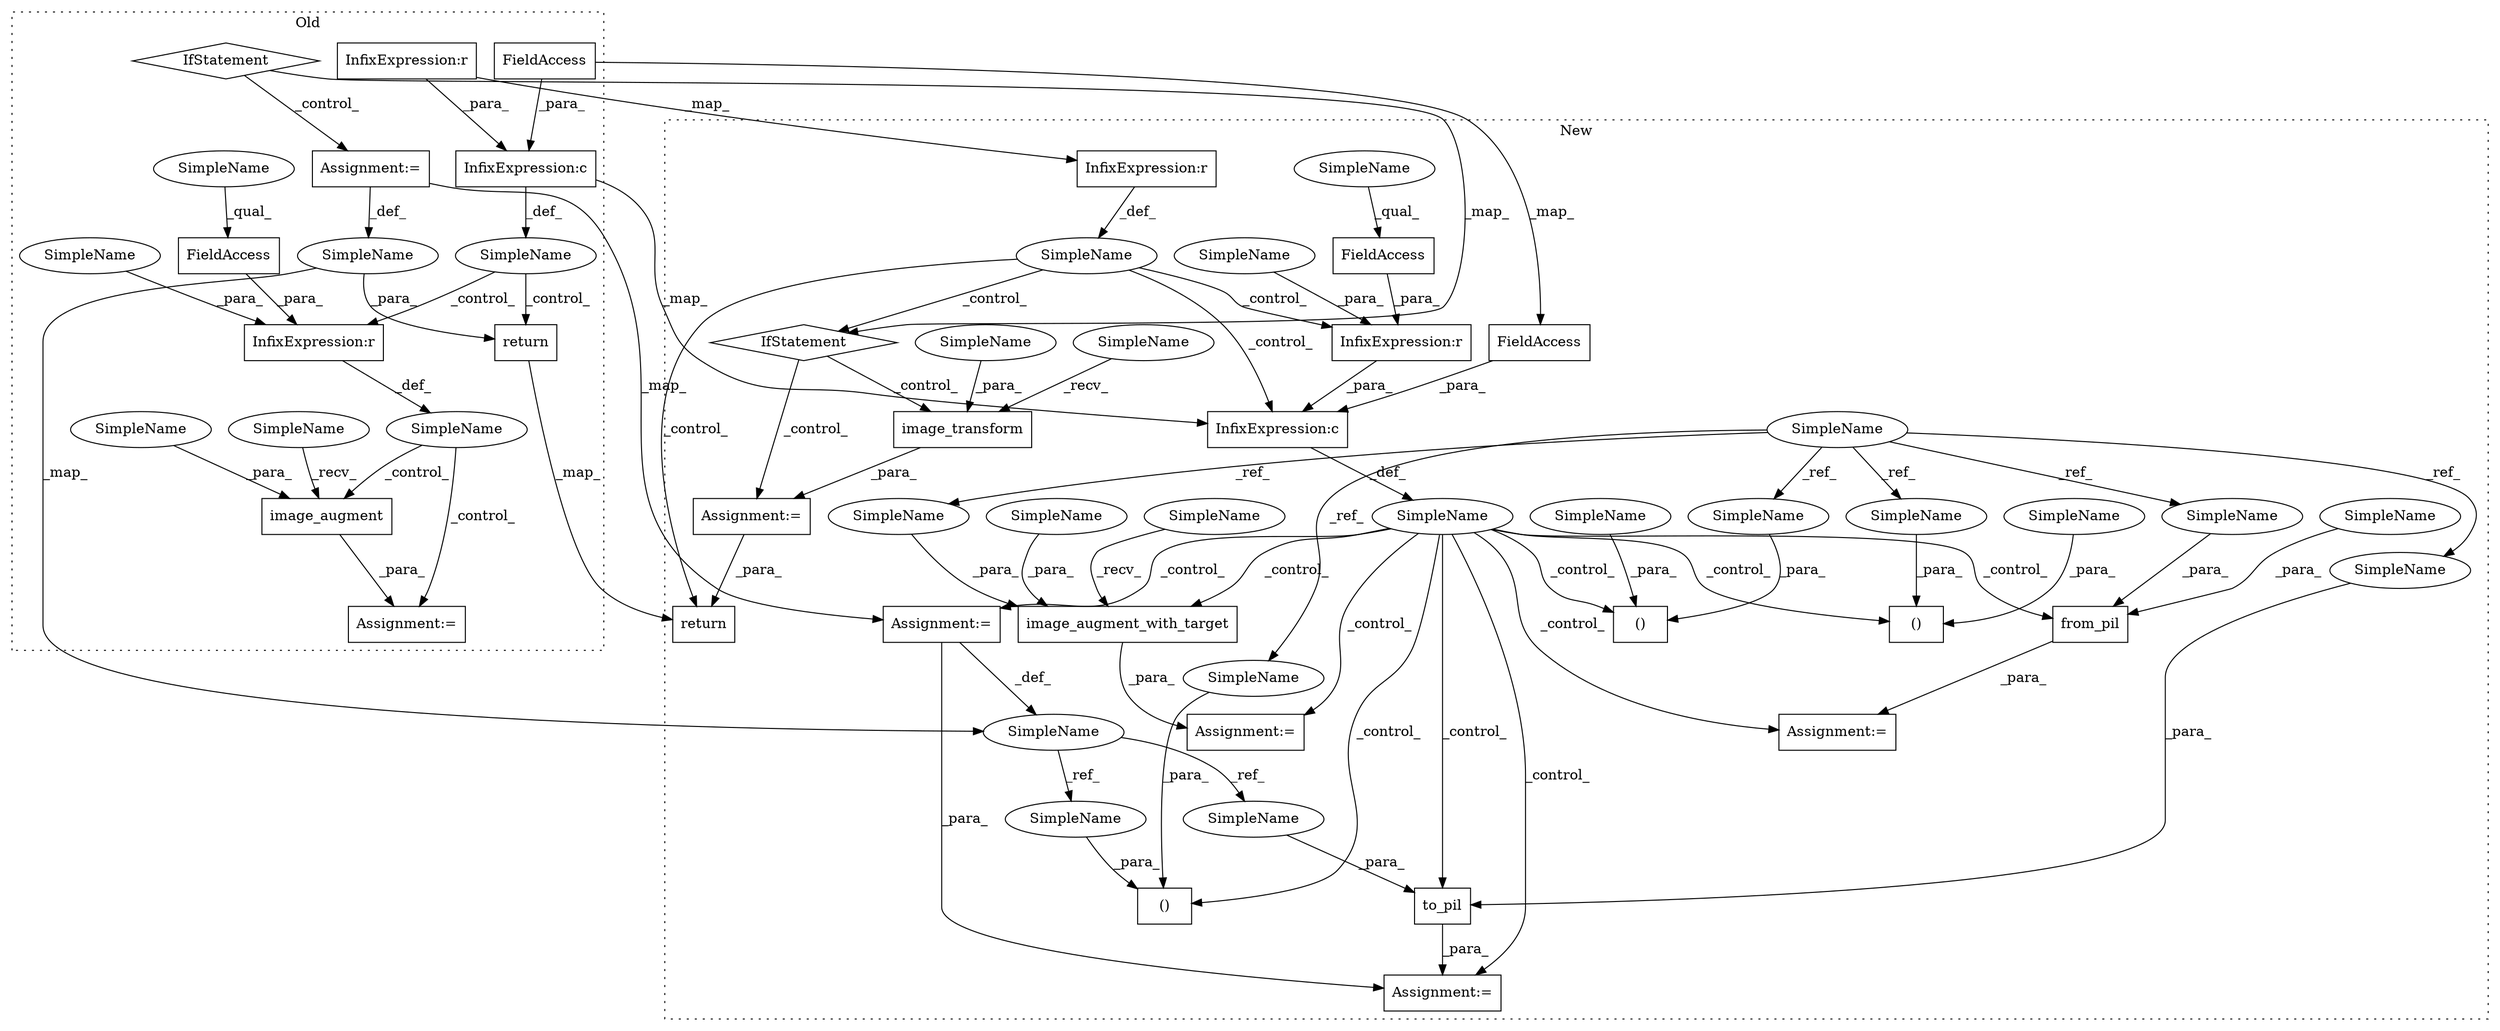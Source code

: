 digraph G {
subgraph cluster0 {
1 [label="image_augment" a="32" s="2761,2777" l="14,1" shape="box"];
11 [label="SimpleName" a="42" s="" l="" shape="ellipse"];
12 [label="InfixExpression:r" a="27" s="2733" l="4" shape="box"];
13 [label="return" a="41" s="2933" l="7" shape="box"];
16 [label="SimpleName" a="42" s="2517" l="2" shape="ellipse"];
18 [label="Assignment:=" a="7" s="2519" l="1" shape="box"];
20 [label="IfStatement" a="25" s="2477,2507" l="4,2" shape="diamond"];
23 [label="InfixExpression:r" a="27" s="2646" l="4" shape="box"];
26 [label="FieldAccess" a="22" s="2715" l="18" shape="box"];
27 [label="SimpleName" a="42" s="" l="" shape="ellipse"];
28 [label="Assignment:=" a="7" s="2755" l="1" shape="box"];
29 [label="InfixExpression:c" a="27" s="2655" l="4" shape="box"];
36 [label="FieldAccess" a="22" s="2659" l="15" shape="box"];
45 [label="SimpleName" a="42" s="2737" l="4" shape="ellipse"];
46 [label="SimpleName" a="42" s="2756" l="4" shape="ellipse"];
47 [label="SimpleName" a="42" s="2715" l="4" shape="ellipse"];
57 [label="SimpleName" a="42" s="2775" l="2" shape="ellipse"];
label = "Old";
style="dotted";
}
subgraph cluster1 {
2 [label="image_augment_with_target" a="32" s="3252,3283" l="26,1" shape="box"];
3 [label="image_transform" a="32" s="3664,3682" l="16,1" shape="box"];
4 [label="SimpleName" a="42" s="3064" l="2" shape="ellipse"];
5 [label="from_pil" a="32" s="3194,3208" l="9,1" shape="box"];
6 [label="()" a="106" s="3175" l="17" shape="box"];
7 [label="SimpleName" a="42" s="" l="" shape="ellipse"];
8 [label="()" a="106" s="3228" l="17" shape="box"];
9 [label="()" a="106" s="3338" l="17" shape="box"];
10 [label="SimpleName" a="42" s="" l="" shape="ellipse"];
14 [label="return" a="41" s="3699" l="7" shape="box"];
15 [label="SimpleName" a="42" s="3294" l="2" shape="ellipse"];
17 [label="to_pil" a="32" s="3357,3369" l="7,1" shape="box"];
19 [label="Assignment:=" a="7" s="3296" l="1" shape="box"];
21 [label="IfStatement" a="25" s="3612,3644" l="4,2" shape="diamond"];
22 [label="InfixExpression:r" a="27" s="3145" l="4" shape="box"];
24 [label="InfixExpression:r" a="27" s="3046" l="4" shape="box"];
25 [label="FieldAccess" a="22" s="3115" l="30" shape="box"];
30 [label="InfixExpression:c" a="27" s="3110" l="4" shape="box"];
31 [label="Assignment:=" a="7" s="3658" l="1" shape="box"];
32 [label="Assignment:=" a="7" s="3355" l="2" shape="box"];
33 [label="Assignment:=" a="7" s="3245" l="2" shape="box"];
34 [label="Assignment:=" a="7" s="3192" l="2" shape="box"];
35 [label="FieldAccess" a="22" s="3095" l="15" shape="box"];
37 [label="SimpleName" a="42" s="3149" l="4" shape="ellipse"];
38 [label="SimpleName" a="42" s="3175" l="2" shape="ellipse"];
39 [label="SimpleName" a="42" s="3228" l="2" shape="ellipse"];
40 [label="SimpleName" a="42" s="3278" l="2" shape="ellipse"];
41 [label="SimpleName" a="42" s="3680" l="2" shape="ellipse"];
42 [label="SimpleName" a="42" s="3203" l="2" shape="ellipse"];
43 [label="SimpleName" a="42" s="3338" l="2" shape="ellipse"];
44 [label="SimpleName" a="42" s="3364" l="2" shape="ellipse"];
48 [label="SimpleName" a="42" s="3367" l="2" shape="ellipse"];
49 [label="SimpleName" a="42" s="3206" l="2" shape="ellipse"];
50 [label="SimpleName" a="42" s="3281" l="2" shape="ellipse"];
51 [label="SimpleName" a="42" s="3353" l="2" shape="ellipse"];
52 [label="SimpleName" a="42" s="3243" l="2" shape="ellipse"];
53 [label="SimpleName" a="42" s="3190" l="2" shape="ellipse"];
54 [label="SimpleName" a="42" s="3247" l="4" shape="ellipse"];
55 [label="SimpleName" a="42" s="3659" l="4" shape="ellipse"];
56 [label="SimpleName" a="42" s="3115" l="4" shape="ellipse"];
label = "New";
style="dotted";
}
1 -> 28 [label="_para_"];
2 -> 33 [label="_para_"];
3 -> 31 [label="_para_"];
4 -> 50 [label="_ref_"];
4 -> 51 [label="_ref_"];
4 -> 53 [label="_ref_"];
4 -> 48 [label="_ref_"];
4 -> 49 [label="_ref_"];
4 -> 52 [label="_ref_"];
5 -> 34 [label="_para_"];
7 -> 22 [label="_control_"];
7 -> 30 [label="_control_"];
7 -> 21 [label="_control_"];
7 -> 14 [label="_control_"];
10 -> 6 [label="_control_"];
10 -> 33 [label="_control_"];
10 -> 5 [label="_control_"];
10 -> 8 [label="_control_"];
10 -> 17 [label="_control_"];
10 -> 19 [label="_control_"];
10 -> 32 [label="_control_"];
10 -> 2 [label="_control_"];
10 -> 34 [label="_control_"];
10 -> 9 [label="_control_"];
11 -> 13 [label="_control_"];
11 -> 12 [label="_control_"];
12 -> 27 [label="_def_"];
13 -> 14 [label="_map_"];
15 -> 43 [label="_ref_"];
15 -> 44 [label="_ref_"];
16 -> 15 [label="_map_"];
16 -> 13 [label="_para_"];
17 -> 32 [label="_para_"];
18 -> 19 [label="_map_"];
18 -> 16 [label="_def_"];
19 -> 15 [label="_def_"];
19 -> 32 [label="_para_"];
20 -> 18 [label="_control_"];
20 -> 21 [label="_map_"];
21 -> 3 [label="_control_"];
21 -> 31 [label="_control_"];
22 -> 30 [label="_para_"];
23 -> 24 [label="_map_"];
23 -> 29 [label="_para_"];
24 -> 7 [label="_def_"];
25 -> 22 [label="_para_"];
26 -> 12 [label="_para_"];
27 -> 1 [label="_control_"];
27 -> 28 [label="_control_"];
29 -> 30 [label="_map_"];
29 -> 11 [label="_def_"];
30 -> 10 [label="_def_"];
31 -> 14 [label="_para_"];
35 -> 30 [label="_para_"];
36 -> 29 [label="_para_"];
36 -> 35 [label="_map_"];
37 -> 22 [label="_para_"];
38 -> 6 [label="_para_"];
39 -> 8 [label="_para_"];
40 -> 2 [label="_para_"];
41 -> 3 [label="_para_"];
42 -> 5 [label="_para_"];
43 -> 9 [label="_para_"];
44 -> 17 [label="_para_"];
45 -> 12 [label="_para_"];
46 -> 1 [label="_recv_"];
47 -> 26 [label="_qual_"];
48 -> 17 [label="_para_"];
49 -> 5 [label="_para_"];
50 -> 2 [label="_para_"];
51 -> 9 [label="_para_"];
52 -> 8 [label="_para_"];
53 -> 6 [label="_para_"];
54 -> 2 [label="_recv_"];
55 -> 3 [label="_recv_"];
56 -> 25 [label="_qual_"];
57 -> 1 [label="_para_"];
}